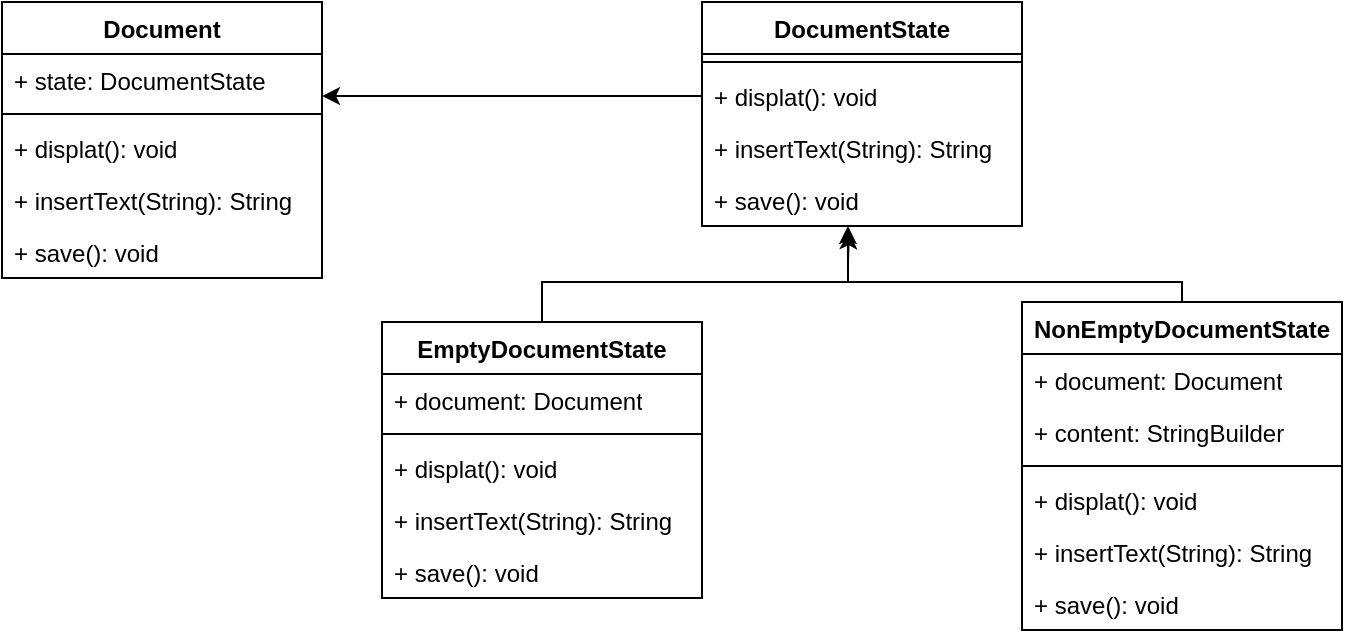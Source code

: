 <mxfile version="24.0.2" type="github">
  <diagram id="C5RBs43oDa-KdzZeNtuy" name="Page-1">
    <mxGraphModel dx="952" dy="612" grid="1" gridSize="10" guides="1" tooltips="1" connect="1" arrows="1" fold="1" page="1" pageScale="1" pageWidth="827" pageHeight="1169" math="0" shadow="0">
      <root>
        <mxCell id="WIyWlLk6GJQsqaUBKTNV-0" />
        <mxCell id="WIyWlLk6GJQsqaUBKTNV-1" parent="WIyWlLk6GJQsqaUBKTNV-0" />
        <mxCell id="nvIohNX7njBqTH0NVV5d-0" value="Document" style="swimlane;fontStyle=1;align=center;verticalAlign=top;childLayout=stackLayout;horizontal=1;startSize=26;horizontalStack=0;resizeParent=1;resizeParentMax=0;resizeLast=0;collapsible=1;marginBottom=0;whiteSpace=wrap;html=1;" vertex="1" parent="WIyWlLk6GJQsqaUBKTNV-1">
          <mxGeometry x="120" y="160" width="160" height="138" as="geometry" />
        </mxCell>
        <mxCell id="nvIohNX7njBqTH0NVV5d-1" value="+ state: DocumentState" style="text;strokeColor=none;fillColor=none;align=left;verticalAlign=top;spacingLeft=4;spacingRight=4;overflow=hidden;rotatable=0;points=[[0,0.5],[1,0.5]];portConstraint=eastwest;whiteSpace=wrap;html=1;" vertex="1" parent="nvIohNX7njBqTH0NVV5d-0">
          <mxGeometry y="26" width="160" height="26" as="geometry" />
        </mxCell>
        <mxCell id="nvIohNX7njBqTH0NVV5d-2" value="" style="line;strokeWidth=1;fillColor=none;align=left;verticalAlign=middle;spacingTop=-1;spacingLeft=3;spacingRight=3;rotatable=0;labelPosition=right;points=[];portConstraint=eastwest;strokeColor=inherit;" vertex="1" parent="nvIohNX7njBqTH0NVV5d-0">
          <mxGeometry y="52" width="160" height="8" as="geometry" />
        </mxCell>
        <mxCell id="nvIohNX7njBqTH0NVV5d-3" value="+ displat(): void" style="text;strokeColor=none;fillColor=none;align=left;verticalAlign=top;spacingLeft=4;spacingRight=4;overflow=hidden;rotatable=0;points=[[0,0.5],[1,0.5]];portConstraint=eastwest;whiteSpace=wrap;html=1;" vertex="1" parent="nvIohNX7njBqTH0NVV5d-0">
          <mxGeometry y="60" width="160" height="26" as="geometry" />
        </mxCell>
        <mxCell id="nvIohNX7njBqTH0NVV5d-4" value="+ insertText(String): String" style="text;strokeColor=none;fillColor=none;align=left;verticalAlign=top;spacingLeft=4;spacingRight=4;overflow=hidden;rotatable=0;points=[[0,0.5],[1,0.5]];portConstraint=eastwest;whiteSpace=wrap;html=1;" vertex="1" parent="nvIohNX7njBqTH0NVV5d-0">
          <mxGeometry y="86" width="160" height="26" as="geometry" />
        </mxCell>
        <mxCell id="nvIohNX7njBqTH0NVV5d-5" value="+ save(): void" style="text;strokeColor=none;fillColor=none;align=left;verticalAlign=top;spacingLeft=4;spacingRight=4;overflow=hidden;rotatable=0;points=[[0,0.5],[1,0.5]];portConstraint=eastwest;whiteSpace=wrap;html=1;" vertex="1" parent="nvIohNX7njBqTH0NVV5d-0">
          <mxGeometry y="112" width="160" height="26" as="geometry" />
        </mxCell>
        <mxCell id="nvIohNX7njBqTH0NVV5d-6" value="DocumentState" style="swimlane;fontStyle=1;align=center;verticalAlign=top;childLayout=stackLayout;horizontal=1;startSize=26;horizontalStack=0;resizeParent=1;resizeParentMax=0;resizeLast=0;collapsible=1;marginBottom=0;whiteSpace=wrap;html=1;" vertex="1" parent="WIyWlLk6GJQsqaUBKTNV-1">
          <mxGeometry x="470" y="160" width="160" height="112" as="geometry" />
        </mxCell>
        <mxCell id="nvIohNX7njBqTH0NVV5d-8" value="" style="line;strokeWidth=1;fillColor=none;align=left;verticalAlign=middle;spacingTop=-1;spacingLeft=3;spacingRight=3;rotatable=0;labelPosition=right;points=[];portConstraint=eastwest;strokeColor=inherit;" vertex="1" parent="nvIohNX7njBqTH0NVV5d-6">
          <mxGeometry y="26" width="160" height="8" as="geometry" />
        </mxCell>
        <mxCell id="nvIohNX7njBqTH0NVV5d-9" value="+ displat(): void" style="text;strokeColor=none;fillColor=none;align=left;verticalAlign=top;spacingLeft=4;spacingRight=4;overflow=hidden;rotatable=0;points=[[0,0.5],[1,0.5]];portConstraint=eastwest;whiteSpace=wrap;html=1;" vertex="1" parent="nvIohNX7njBqTH0NVV5d-6">
          <mxGeometry y="34" width="160" height="26" as="geometry" />
        </mxCell>
        <mxCell id="nvIohNX7njBqTH0NVV5d-10" value="+ insertText(String): String" style="text;strokeColor=none;fillColor=none;align=left;verticalAlign=top;spacingLeft=4;spacingRight=4;overflow=hidden;rotatable=0;points=[[0,0.5],[1,0.5]];portConstraint=eastwest;whiteSpace=wrap;html=1;" vertex="1" parent="nvIohNX7njBqTH0NVV5d-6">
          <mxGeometry y="60" width="160" height="26" as="geometry" />
        </mxCell>
        <mxCell id="nvIohNX7njBqTH0NVV5d-11" value="+ save(): void" style="text;strokeColor=none;fillColor=none;align=left;verticalAlign=top;spacingLeft=4;spacingRight=4;overflow=hidden;rotatable=0;points=[[0,0.5],[1,0.5]];portConstraint=eastwest;whiteSpace=wrap;html=1;" vertex="1" parent="nvIohNX7njBqTH0NVV5d-6">
          <mxGeometry y="86" width="160" height="26" as="geometry" />
        </mxCell>
        <mxCell id="nvIohNX7njBqTH0NVV5d-12" style="edgeStyle=orthogonalEdgeStyle;rounded=0;orthogonalLoop=1;jettySize=auto;html=1;entryX=1;entryY=0.808;entryDx=0;entryDy=0;entryPerimeter=0;" edge="1" parent="WIyWlLk6GJQsqaUBKTNV-1" source="nvIohNX7njBqTH0NVV5d-9" target="nvIohNX7njBqTH0NVV5d-1">
          <mxGeometry relative="1" as="geometry" />
        </mxCell>
        <mxCell id="nvIohNX7njBqTH0NVV5d-13" value="EmptyDocumentState" style="swimlane;fontStyle=1;align=center;verticalAlign=top;childLayout=stackLayout;horizontal=1;startSize=26;horizontalStack=0;resizeParent=1;resizeParentMax=0;resizeLast=0;collapsible=1;marginBottom=0;whiteSpace=wrap;html=1;" vertex="1" parent="WIyWlLk6GJQsqaUBKTNV-1">
          <mxGeometry x="310" y="320" width="160" height="138" as="geometry" />
        </mxCell>
        <mxCell id="nvIohNX7njBqTH0NVV5d-23" value="+ document: Document" style="text;strokeColor=none;fillColor=none;align=left;verticalAlign=top;spacingLeft=4;spacingRight=4;overflow=hidden;rotatable=0;points=[[0,0.5],[1,0.5]];portConstraint=eastwest;whiteSpace=wrap;html=1;" vertex="1" parent="nvIohNX7njBqTH0NVV5d-13">
          <mxGeometry y="26" width="160" height="26" as="geometry" />
        </mxCell>
        <mxCell id="nvIohNX7njBqTH0NVV5d-14" value="" style="line;strokeWidth=1;fillColor=none;align=left;verticalAlign=middle;spacingTop=-1;spacingLeft=3;spacingRight=3;rotatable=0;labelPosition=right;points=[];portConstraint=eastwest;strokeColor=inherit;" vertex="1" parent="nvIohNX7njBqTH0NVV5d-13">
          <mxGeometry y="52" width="160" height="8" as="geometry" />
        </mxCell>
        <mxCell id="nvIohNX7njBqTH0NVV5d-15" value="+ displat(): void" style="text;strokeColor=none;fillColor=none;align=left;verticalAlign=top;spacingLeft=4;spacingRight=4;overflow=hidden;rotatable=0;points=[[0,0.5],[1,0.5]];portConstraint=eastwest;whiteSpace=wrap;html=1;" vertex="1" parent="nvIohNX7njBqTH0NVV5d-13">
          <mxGeometry y="60" width="160" height="26" as="geometry" />
        </mxCell>
        <mxCell id="nvIohNX7njBqTH0NVV5d-16" value="+ insertText(String): String" style="text;strokeColor=none;fillColor=none;align=left;verticalAlign=top;spacingLeft=4;spacingRight=4;overflow=hidden;rotatable=0;points=[[0,0.5],[1,0.5]];portConstraint=eastwest;whiteSpace=wrap;html=1;" vertex="1" parent="nvIohNX7njBqTH0NVV5d-13">
          <mxGeometry y="86" width="160" height="26" as="geometry" />
        </mxCell>
        <mxCell id="nvIohNX7njBqTH0NVV5d-17" value="+ save(): void" style="text;strokeColor=none;fillColor=none;align=left;verticalAlign=top;spacingLeft=4;spacingRight=4;overflow=hidden;rotatable=0;points=[[0,0.5],[1,0.5]];portConstraint=eastwest;whiteSpace=wrap;html=1;" vertex="1" parent="nvIohNX7njBqTH0NVV5d-13">
          <mxGeometry y="112" width="160" height="26" as="geometry" />
        </mxCell>
        <mxCell id="nvIohNX7njBqTH0NVV5d-28" style="edgeStyle=orthogonalEdgeStyle;rounded=0;orthogonalLoop=1;jettySize=auto;html=1;exitX=0.5;exitY=0;exitDx=0;exitDy=0;entryX=0.459;entryY=1.101;entryDx=0;entryDy=0;entryPerimeter=0;" edge="1" parent="WIyWlLk6GJQsqaUBKTNV-1" source="nvIohNX7njBqTH0NVV5d-18" target="nvIohNX7njBqTH0NVV5d-11">
          <mxGeometry relative="1" as="geometry">
            <mxPoint x="550" y="290" as="targetPoint" />
            <Array as="points">
              <mxPoint x="710" y="300" />
              <mxPoint x="543" y="300" />
              <mxPoint x="543" y="290" />
              <mxPoint x="543" y="290" />
            </Array>
          </mxGeometry>
        </mxCell>
        <mxCell id="nvIohNX7njBqTH0NVV5d-18" value="NonEmptyDocumentState" style="swimlane;fontStyle=1;align=center;verticalAlign=top;childLayout=stackLayout;horizontal=1;startSize=26;horizontalStack=0;resizeParent=1;resizeParentMax=0;resizeLast=0;collapsible=1;marginBottom=0;whiteSpace=wrap;html=1;" vertex="1" parent="WIyWlLk6GJQsqaUBKTNV-1">
          <mxGeometry x="630" y="310" width="160" height="164" as="geometry" />
        </mxCell>
        <mxCell id="nvIohNX7njBqTH0NVV5d-24" value="+ document: Document" style="text;strokeColor=none;fillColor=none;align=left;verticalAlign=top;spacingLeft=4;spacingRight=4;overflow=hidden;rotatable=0;points=[[0,0.5],[1,0.5]];portConstraint=eastwest;whiteSpace=wrap;html=1;" vertex="1" parent="nvIohNX7njBqTH0NVV5d-18">
          <mxGeometry y="26" width="160" height="26" as="geometry" />
        </mxCell>
        <mxCell id="nvIohNX7njBqTH0NVV5d-25" value="+ content: StringBuilder" style="text;strokeColor=none;fillColor=none;align=left;verticalAlign=top;spacingLeft=4;spacingRight=4;overflow=hidden;rotatable=0;points=[[0,0.5],[1,0.5]];portConstraint=eastwest;whiteSpace=wrap;html=1;" vertex="1" parent="nvIohNX7njBqTH0NVV5d-18">
          <mxGeometry y="52" width="160" height="26" as="geometry" />
        </mxCell>
        <mxCell id="nvIohNX7njBqTH0NVV5d-19" value="" style="line;strokeWidth=1;fillColor=none;align=left;verticalAlign=middle;spacingTop=-1;spacingLeft=3;spacingRight=3;rotatable=0;labelPosition=right;points=[];portConstraint=eastwest;strokeColor=inherit;" vertex="1" parent="nvIohNX7njBqTH0NVV5d-18">
          <mxGeometry y="78" width="160" height="8" as="geometry" />
        </mxCell>
        <mxCell id="nvIohNX7njBqTH0NVV5d-20" value="+ displat(): void" style="text;strokeColor=none;fillColor=none;align=left;verticalAlign=top;spacingLeft=4;spacingRight=4;overflow=hidden;rotatable=0;points=[[0,0.5],[1,0.5]];portConstraint=eastwest;whiteSpace=wrap;html=1;" vertex="1" parent="nvIohNX7njBqTH0NVV5d-18">
          <mxGeometry y="86" width="160" height="26" as="geometry" />
        </mxCell>
        <mxCell id="nvIohNX7njBqTH0NVV5d-21" value="+ insertText(String): String" style="text;strokeColor=none;fillColor=none;align=left;verticalAlign=top;spacingLeft=4;spacingRight=4;overflow=hidden;rotatable=0;points=[[0,0.5],[1,0.5]];portConstraint=eastwest;whiteSpace=wrap;html=1;" vertex="1" parent="nvIohNX7njBqTH0NVV5d-18">
          <mxGeometry y="112" width="160" height="26" as="geometry" />
        </mxCell>
        <mxCell id="nvIohNX7njBqTH0NVV5d-22" value="+ save(): void" style="text;strokeColor=none;fillColor=none;align=left;verticalAlign=top;spacingLeft=4;spacingRight=4;overflow=hidden;rotatable=0;points=[[0,0.5],[1,0.5]];portConstraint=eastwest;whiteSpace=wrap;html=1;" vertex="1" parent="nvIohNX7njBqTH0NVV5d-18">
          <mxGeometry y="138" width="160" height="26" as="geometry" />
        </mxCell>
        <mxCell id="nvIohNX7njBqTH0NVV5d-26" style="edgeStyle=orthogonalEdgeStyle;rounded=0;orthogonalLoop=1;jettySize=auto;html=1;entryX=0.456;entryY=1;entryDx=0;entryDy=0;entryPerimeter=0;" edge="1" parent="WIyWlLk6GJQsqaUBKTNV-1" source="nvIohNX7njBqTH0NVV5d-13" target="nvIohNX7njBqTH0NVV5d-11">
          <mxGeometry relative="1" as="geometry">
            <Array as="points">
              <mxPoint x="390" y="300" />
              <mxPoint x="543" y="300" />
            </Array>
          </mxGeometry>
        </mxCell>
      </root>
    </mxGraphModel>
  </diagram>
</mxfile>
